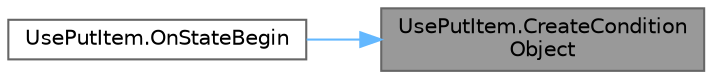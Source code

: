 digraph "UsePutItem.CreateConditionObject"
{
 // LATEX_PDF_SIZE
  bgcolor="transparent";
  edge [fontname=Helvetica,fontsize=10,labelfontname=Helvetica,labelfontsize=10];
  node [fontname=Helvetica,fontsize=10,shape=box,height=0.2,width=0.4];
  rankdir="RL";
  Node1 [id="Node000001",label="UsePutItem.CreateCondition\lObject",height=0.2,width=0.4,color="gray40", fillcolor="grey60", style="filled", fontcolor="black",tooltip=" "];
  Node1 -> Node2 [id="edge1_Node000001_Node000002",dir="back",color="steelblue1",style="solid",tooltip=" "];
  Node2 [id="Node000002",label="UsePutItem.OnStateBegin",height=0.2,width=0.4,color="grey40", fillcolor="white", style="filled",URL="$class_use_put_item.html#ae7eac20b7cad1d5b31c54245bed7903f",tooltip=" "];
}
